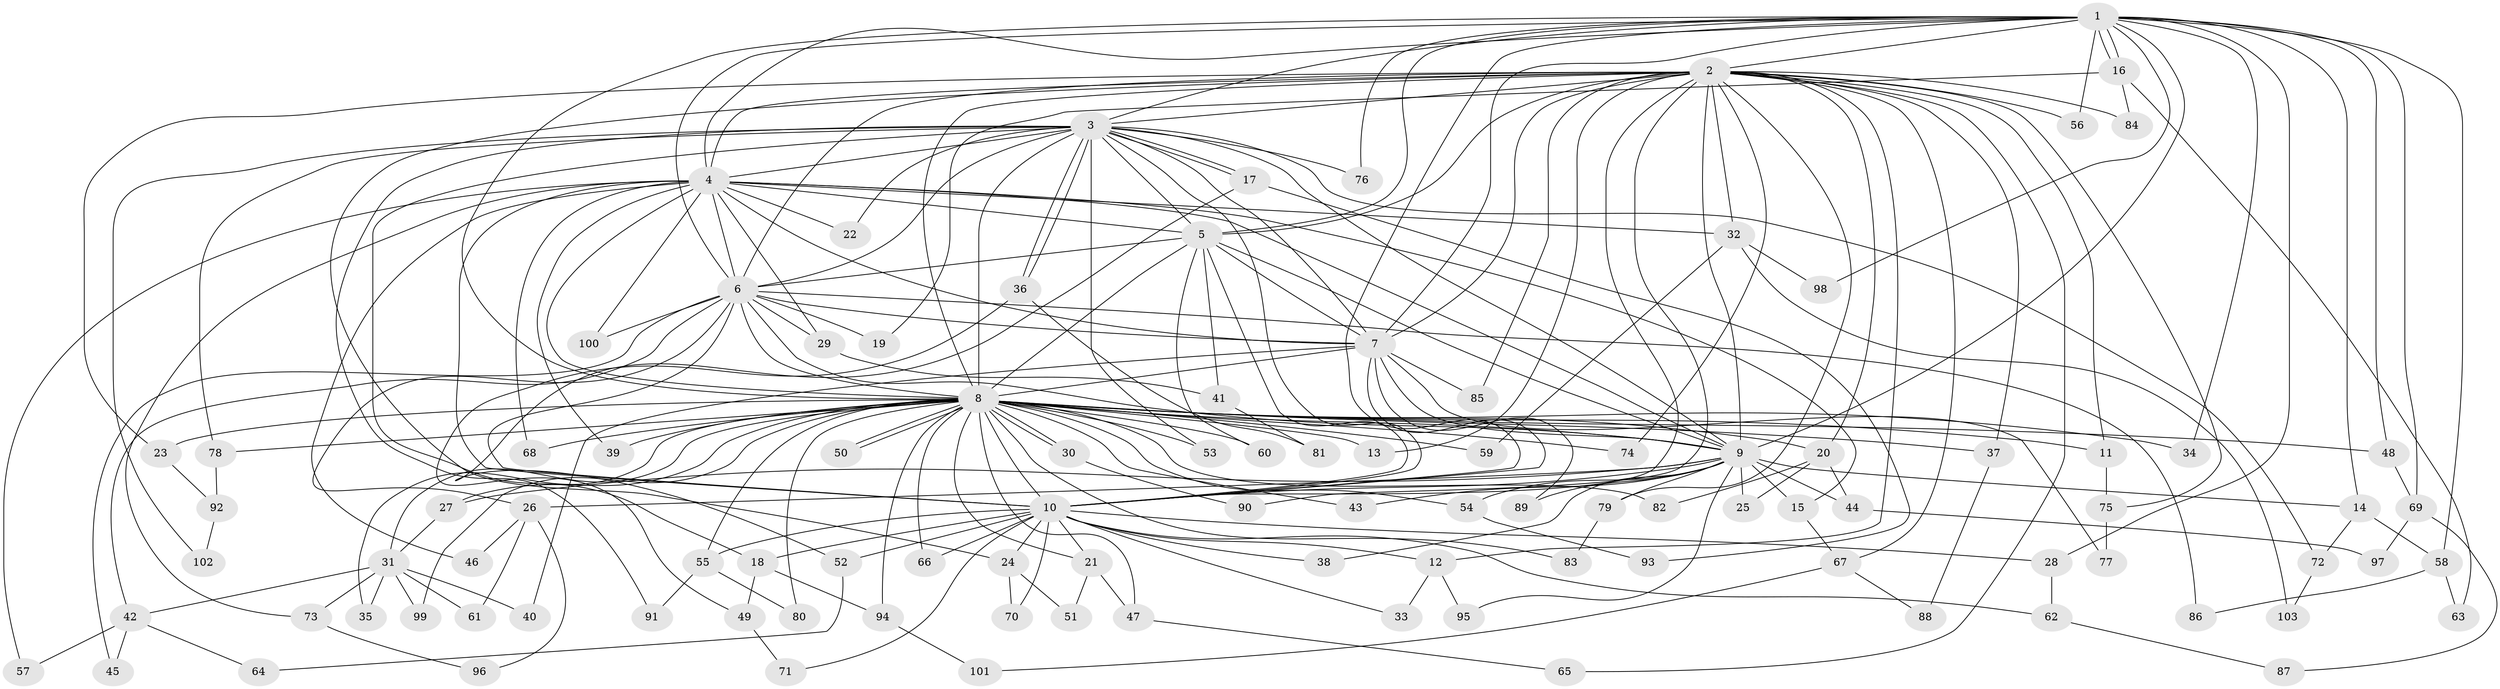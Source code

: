 // Generated by graph-tools (version 1.1) at 2025/46/03/09/25 04:46:45]
// undirected, 103 vertices, 231 edges
graph export_dot {
graph [start="1"]
  node [color=gray90,style=filled];
  1;
  2;
  3;
  4;
  5;
  6;
  7;
  8;
  9;
  10;
  11;
  12;
  13;
  14;
  15;
  16;
  17;
  18;
  19;
  20;
  21;
  22;
  23;
  24;
  25;
  26;
  27;
  28;
  29;
  30;
  31;
  32;
  33;
  34;
  35;
  36;
  37;
  38;
  39;
  40;
  41;
  42;
  43;
  44;
  45;
  46;
  47;
  48;
  49;
  50;
  51;
  52;
  53;
  54;
  55;
  56;
  57;
  58;
  59;
  60;
  61;
  62;
  63;
  64;
  65;
  66;
  67;
  68;
  69;
  70;
  71;
  72;
  73;
  74;
  75;
  76;
  77;
  78;
  79;
  80;
  81;
  82;
  83;
  84;
  85;
  86;
  87;
  88;
  89;
  90;
  91;
  92;
  93;
  94;
  95;
  96;
  97;
  98;
  99;
  100;
  101;
  102;
  103;
  1 -- 2;
  1 -- 3;
  1 -- 4;
  1 -- 5;
  1 -- 6;
  1 -- 7;
  1 -- 8;
  1 -- 9;
  1 -- 10;
  1 -- 14;
  1 -- 16;
  1 -- 16;
  1 -- 28;
  1 -- 34;
  1 -- 48;
  1 -- 56;
  1 -- 58;
  1 -- 69;
  1 -- 76;
  1 -- 98;
  2 -- 3;
  2 -- 4;
  2 -- 5;
  2 -- 6;
  2 -- 7;
  2 -- 8;
  2 -- 9;
  2 -- 10;
  2 -- 11;
  2 -- 12;
  2 -- 13;
  2 -- 20;
  2 -- 23;
  2 -- 24;
  2 -- 32;
  2 -- 37;
  2 -- 56;
  2 -- 65;
  2 -- 67;
  2 -- 74;
  2 -- 75;
  2 -- 79;
  2 -- 84;
  2 -- 85;
  2 -- 90;
  3 -- 4;
  3 -- 5;
  3 -- 6;
  3 -- 7;
  3 -- 8;
  3 -- 9;
  3 -- 10;
  3 -- 17;
  3 -- 17;
  3 -- 18;
  3 -- 22;
  3 -- 36;
  3 -- 36;
  3 -- 53;
  3 -- 72;
  3 -- 76;
  3 -- 78;
  3 -- 91;
  3 -- 102;
  4 -- 5;
  4 -- 6;
  4 -- 7;
  4 -- 8;
  4 -- 9;
  4 -- 10;
  4 -- 15;
  4 -- 22;
  4 -- 29;
  4 -- 32;
  4 -- 39;
  4 -- 46;
  4 -- 57;
  4 -- 68;
  4 -- 73;
  4 -- 100;
  5 -- 6;
  5 -- 7;
  5 -- 8;
  5 -- 9;
  5 -- 10;
  5 -- 41;
  5 -- 60;
  6 -- 7;
  6 -- 8;
  6 -- 9;
  6 -- 10;
  6 -- 19;
  6 -- 26;
  6 -- 29;
  6 -- 42;
  6 -- 45;
  6 -- 86;
  6 -- 100;
  7 -- 8;
  7 -- 9;
  7 -- 10;
  7 -- 40;
  7 -- 77;
  7 -- 85;
  7 -- 89;
  8 -- 9;
  8 -- 10;
  8 -- 11;
  8 -- 13;
  8 -- 20;
  8 -- 21;
  8 -- 23;
  8 -- 27;
  8 -- 30;
  8 -- 30;
  8 -- 31;
  8 -- 34;
  8 -- 35;
  8 -- 37;
  8 -- 39;
  8 -- 43;
  8 -- 47;
  8 -- 48;
  8 -- 50;
  8 -- 50;
  8 -- 53;
  8 -- 54;
  8 -- 55;
  8 -- 59;
  8 -- 60;
  8 -- 66;
  8 -- 68;
  8 -- 74;
  8 -- 78;
  8 -- 80;
  8 -- 82;
  8 -- 83;
  8 -- 94;
  8 -- 99;
  9 -- 10;
  9 -- 14;
  9 -- 15;
  9 -- 25;
  9 -- 26;
  9 -- 27;
  9 -- 38;
  9 -- 43;
  9 -- 44;
  9 -- 54;
  9 -- 79;
  9 -- 89;
  9 -- 95;
  10 -- 12;
  10 -- 18;
  10 -- 21;
  10 -- 24;
  10 -- 28;
  10 -- 33;
  10 -- 38;
  10 -- 52;
  10 -- 55;
  10 -- 62;
  10 -- 66;
  10 -- 70;
  10 -- 71;
  11 -- 75;
  12 -- 33;
  12 -- 95;
  14 -- 58;
  14 -- 72;
  15 -- 67;
  16 -- 19;
  16 -- 63;
  16 -- 84;
  17 -- 52;
  17 -- 93;
  18 -- 49;
  18 -- 94;
  20 -- 25;
  20 -- 44;
  20 -- 82;
  21 -- 47;
  21 -- 51;
  23 -- 92;
  24 -- 51;
  24 -- 70;
  26 -- 46;
  26 -- 61;
  26 -- 96;
  27 -- 31;
  28 -- 62;
  29 -- 41;
  30 -- 90;
  31 -- 35;
  31 -- 40;
  31 -- 42;
  31 -- 61;
  31 -- 73;
  31 -- 99;
  32 -- 59;
  32 -- 98;
  32 -- 103;
  36 -- 49;
  36 -- 81;
  37 -- 88;
  41 -- 81;
  42 -- 45;
  42 -- 57;
  42 -- 64;
  44 -- 97;
  47 -- 65;
  48 -- 69;
  49 -- 71;
  52 -- 64;
  54 -- 93;
  55 -- 80;
  55 -- 91;
  58 -- 63;
  58 -- 86;
  62 -- 87;
  67 -- 88;
  67 -- 101;
  69 -- 87;
  69 -- 97;
  72 -- 103;
  73 -- 96;
  75 -- 77;
  78 -- 92;
  79 -- 83;
  92 -- 102;
  94 -- 101;
}
